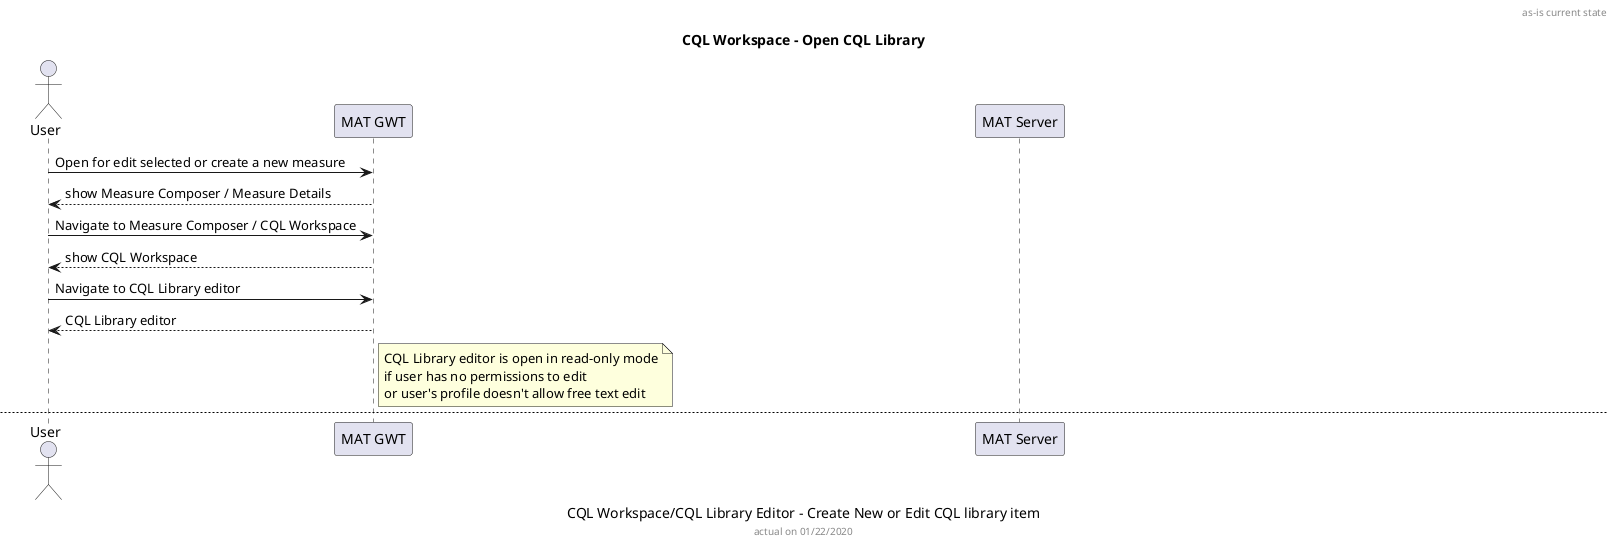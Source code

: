 @startuml
header as-is current state
caption CQL Workspace/CQL Library Editor - Create New or Edit CQL library item
title CQL Workspace - Open CQL Library

actor User order 10
participant "MAT GWT" as gwt order 20
participant "MAT Server" as srv order 30


User -> gwt: Open for edit selected or create a new measure
gwt --> User: show Measure Composer / Measure Details

User -> gwt: Navigate to Measure Composer / CQL Workspace
gwt --> User: show CQL Workspace
User -> gwt: Navigate to CQL Library editor
gwt --> User: CQL Library editor
note right gwt
    CQL Library editor is open in read-only mode
    if user has no permissions to edit
    or user's profile doesn't allow free text edit
end note

'------------------------------------------------------
newpage CQL Workspace - General information
User -> gwt: modify "General Information" fields
User -> gwt: save
gwt -> srv: CQLLibraryService::saveAndModifyCQLGeneralInfo(\n\tString libraryId, \n\tString libraryValue, \n\tString libraryComment)
alt is current CQL Library editable
    note over srv
        isEditable = (isOwner || isSuperUser || isSharedToEdit) && isDraft;
    end note
    srv -> srv: load library record from DB by libraryId

    alt library name not blank and setid not blank\n and library exist in DB with specified name and setId
        srv --> gwt: return result = {success: false, failure: DUPLICATE_LIBRARY_NAME}
    else library name is unique
        srv -> srv: load library xml
        srv -> srv: cqlService::saveAndModifyCQLGeneralInfo
        note right: see below for call details
        group cqlService::saveAndModifyCQLGeneralInfo
            opt library name more 500 characters
                srv -> gwt: return result = {success: false, failure: SERVER_SIDE_VALIDATION}
            end
            srv -> srv: update xml with new library name
            srv -> srv: update xml with new library comment
        end
        srv -> srv: update library name (record)
        srv -> srv: update library xml
        srv -> srv: store to DB
    end
    srv -> gwt: return result {success: true}
else not editable
    srv -> gwt: return not editable
end

'------------------------------------------------------
newpage CQL Workspace - Includes
opt Includes
    note over gwt, srv
        TBD
    end note
end

'------------------------------------------------------
newpage CQL Workspace - Value Sets
opt Value Sets
    note over gwt, srv
        TBD
    end note
end

'------------------------------------------------------
newpage CQL Workspace - Codes
opt Codes
    note over gwt, srv
        TBD
    end note
end

'------------------------------------------------------
newpage CQL Workspace - Parameters
opt Parameters
    note over gwt, srv
        TBD
    end note
end

'------------------------------------------------------
newpage CQL Workspace - Definition
User -> gwt: add/modify definition
gwt --> User: done
User -> gwt: save
group addAndModifyDefintions
    opt validation failed
        note over gwt
            #definition name is a valid expression name, not empty, not a keyword, not Patient
            #definition Name has no special chars
            #definition comment < 250 chars
            #definition comment contains no invalid chars
        end note
        gwt -[#red]> User: show error
    end
    gwt -> srv: MeasureService::saveAndModifyDefinitions(\n\tmeasureId, \n\tmodified definition, \n\tcurrent definition, \n\tlist of defnitions,\n\t isFormattable: true)
    opt current measure not editable
        srv --[#red]> gwt: result {success: false}
    end
    srv -> srv: load measure xml by measureId
    group CqlService::saveAndModifyDefinitions (xml, modified definition, current definition, definition list, isFormattable)
        srv -> srv: create cqlModel from xml
        note over srv
            validate the new identifier, unless it was equal to the definition
            # validate no special chars
            # validate identifier name is not duplicated
            # validate comment is not too long
        end note
        srv -> srv: update cql definition in the model
        srv -> srv: insert cql definition and then parse cql for errors
        opt isFormattable
            srv -> srv: format definition
        end
    end
    srv -> srv: update xml with risk adjustment variables
    srv -> srv: update xml, replace cqlLookUp with measure
    srv -> srv: save measure xml to DB
    srv -> gwt: return result {success: true}
end

'------------------------------------------------------
newpage CQL Workspace - Function
User -> gwt: add/modify function
gwt --> User: done
User -> gwt: save
group addAndModifyFunction
    opt validation failed
                note over gwt
                    #function name is a valid expression name, not empty, not a keyword, not Patient
                    #functionName has no special chars
                    #function comment < 250 chars
                    #function comment contains no invalid chars
                end note
        gwt -[#red]> User: show error
    end
    gwt -> srv: MeasureService::saveAndModifyFunctions(measureId, param, function, functions, isFormattable: true)
    opt current measure not editable
        srv --[#red]> gwt: result {success: false}
    end
    srv -> srv: load measure xml by measureId
    group CqlService::saveAndModifyFunctions (xml, modified function, current function, function list, isFormattable)
        srv -> srv: create cqlModel from xml
        note over srv
            validate the new identifier, unless it was equal to the definition
            # validate no special chars
            # validate identifier name is not duplicated
            # validate function argument list for alias to follow cql alias naming convention
            # validate comment not too long or has no invalid chars
        end note
        srv -> srv: update cql with function definition in the model
        srv -> srv: insert cql with function definition and then parse cql for errors
        opt isFormattable
            srv -> srv: format function
        end
    end
    srv -> srv: update xml with function display name
    srv -> srv: update xml, replace cqlLookUp with measure
    srv -> srv: save measure xml to DB
    srv -> gwt: return result {success: true}
end

'------------------------------------------------------
newpage CQL Workspace - Edit or Save CQL Library

note over User,gwt
<b>Precondition:
* A library is open for editing
* User modified the library
end note
User -> gwt: click Save
gwt -> gwt: saveCQLFile
gwt -> srv: saveCQLFile(measureId, cql)
srv -> srv: load previous measure's XML from DB by measureId
srv -> srv: load previous measure from DB by measureId
srv -> srv: previousModel = create CQLModel object from the previous measure's XML
srv -> srv: create linter confg(\n\tprev. lib name,\n\tformatted(prev rev. number, prev. VERSION),\n\t'QDM',\n\tprev. QDM_VERSION, previousModel)
srv -> srv: result:SaveUpdateCQLResult = cqlSevice::saveCQLFile (prev. measure's XML, cql, linter config)
group cqlSevice::saveCQLFile
    opt if measure is not editable return
        srv --> gwt
        note over gwt, srv
            isEditable = (isOwner || isSuperUser || isSharedToEdit) && isDraft;
        end note
    end
    srv -> srv: parsedResult = parse cql
    srv -> srv: reverseEngineeredCQLLookup = marshallCQLModel
    note left srv: re-create cql from the parsed model
    srv -> srv: check for syntax error
    srv -> srv: check parsed model for duplicated identifiers\n or identifier as a keyword
    srv -> srv: check parsed result has errors
    alt parsed result has <b>NO</b> errors
        note over srv
            #format cql
            #re-construct model from formatted cql
            #update parsedResult with xml marshalled from formatted cql model
            #update parsedResult with cql re-constructed from formatted cql model
        end note
    else parsed result has errors
        note over srv
            Update parsedResult with xml
            Update parsedResult with cql
        end note
    end
    srv -> srv: linter = CQLUtil.lint(cql, linter config)
    note over srv
        Linter parses CQL syntax tree and then checks for following items:
        * check if there are comments in no-comment zone
        * ls line comment in correct spots
        * has extraneous codesystem
        * has missing codesystem
        * number of included libraries and number of valuesets and number of codes have not changed
        * no entered library definitions or no entered using definitions
    end note
    srv -> srv: validateDatatypeCombinations (\n\tcql model,\n\tvalue set data type map,\n\tcode data type map)
    srv -> srv: create SaveUpdateCQLResult
    note over srv
        SaveUpdateCQLResult is created from parsed xml, cql model and
        all errors, warnings from parsing and linter and data types validation
    end note
    note over srv #FFAAAA
        <b>Remark!</b> cql / xml are parsed and marshaled back and forth multiple times.
        It can be optimized for better performance.
        Also, both ReverseEngineerListener and Linter use similar code and ANTLR parser.
        There is a potential in code re-use and performance optimization.
    end note
end
srv -> srv: update xml cqlLookUp with measure
opt result.isSuccess()
    srv -> srv: clean definitions from population groups
    note over srv
        need to clean definitions from populations and groupings.
        go through all of the definitions in the previous model and check if they are in the new model
        if the old definition is not in the new model, clean the groupings
    end note
    srv -> srv: clean measure observation and groups
    note over srv
        do the same thing for functions
    end note
end
srv -> srv: save measure xml (updating the record object)
opt result.isSuccess()
    srv -> srv: add to cql library history
    srv -> srv: save measure to DB
end
srv --> gwt: return result of SaveUpdateCQLResult

footer actual on 01/22/2020

@enduml